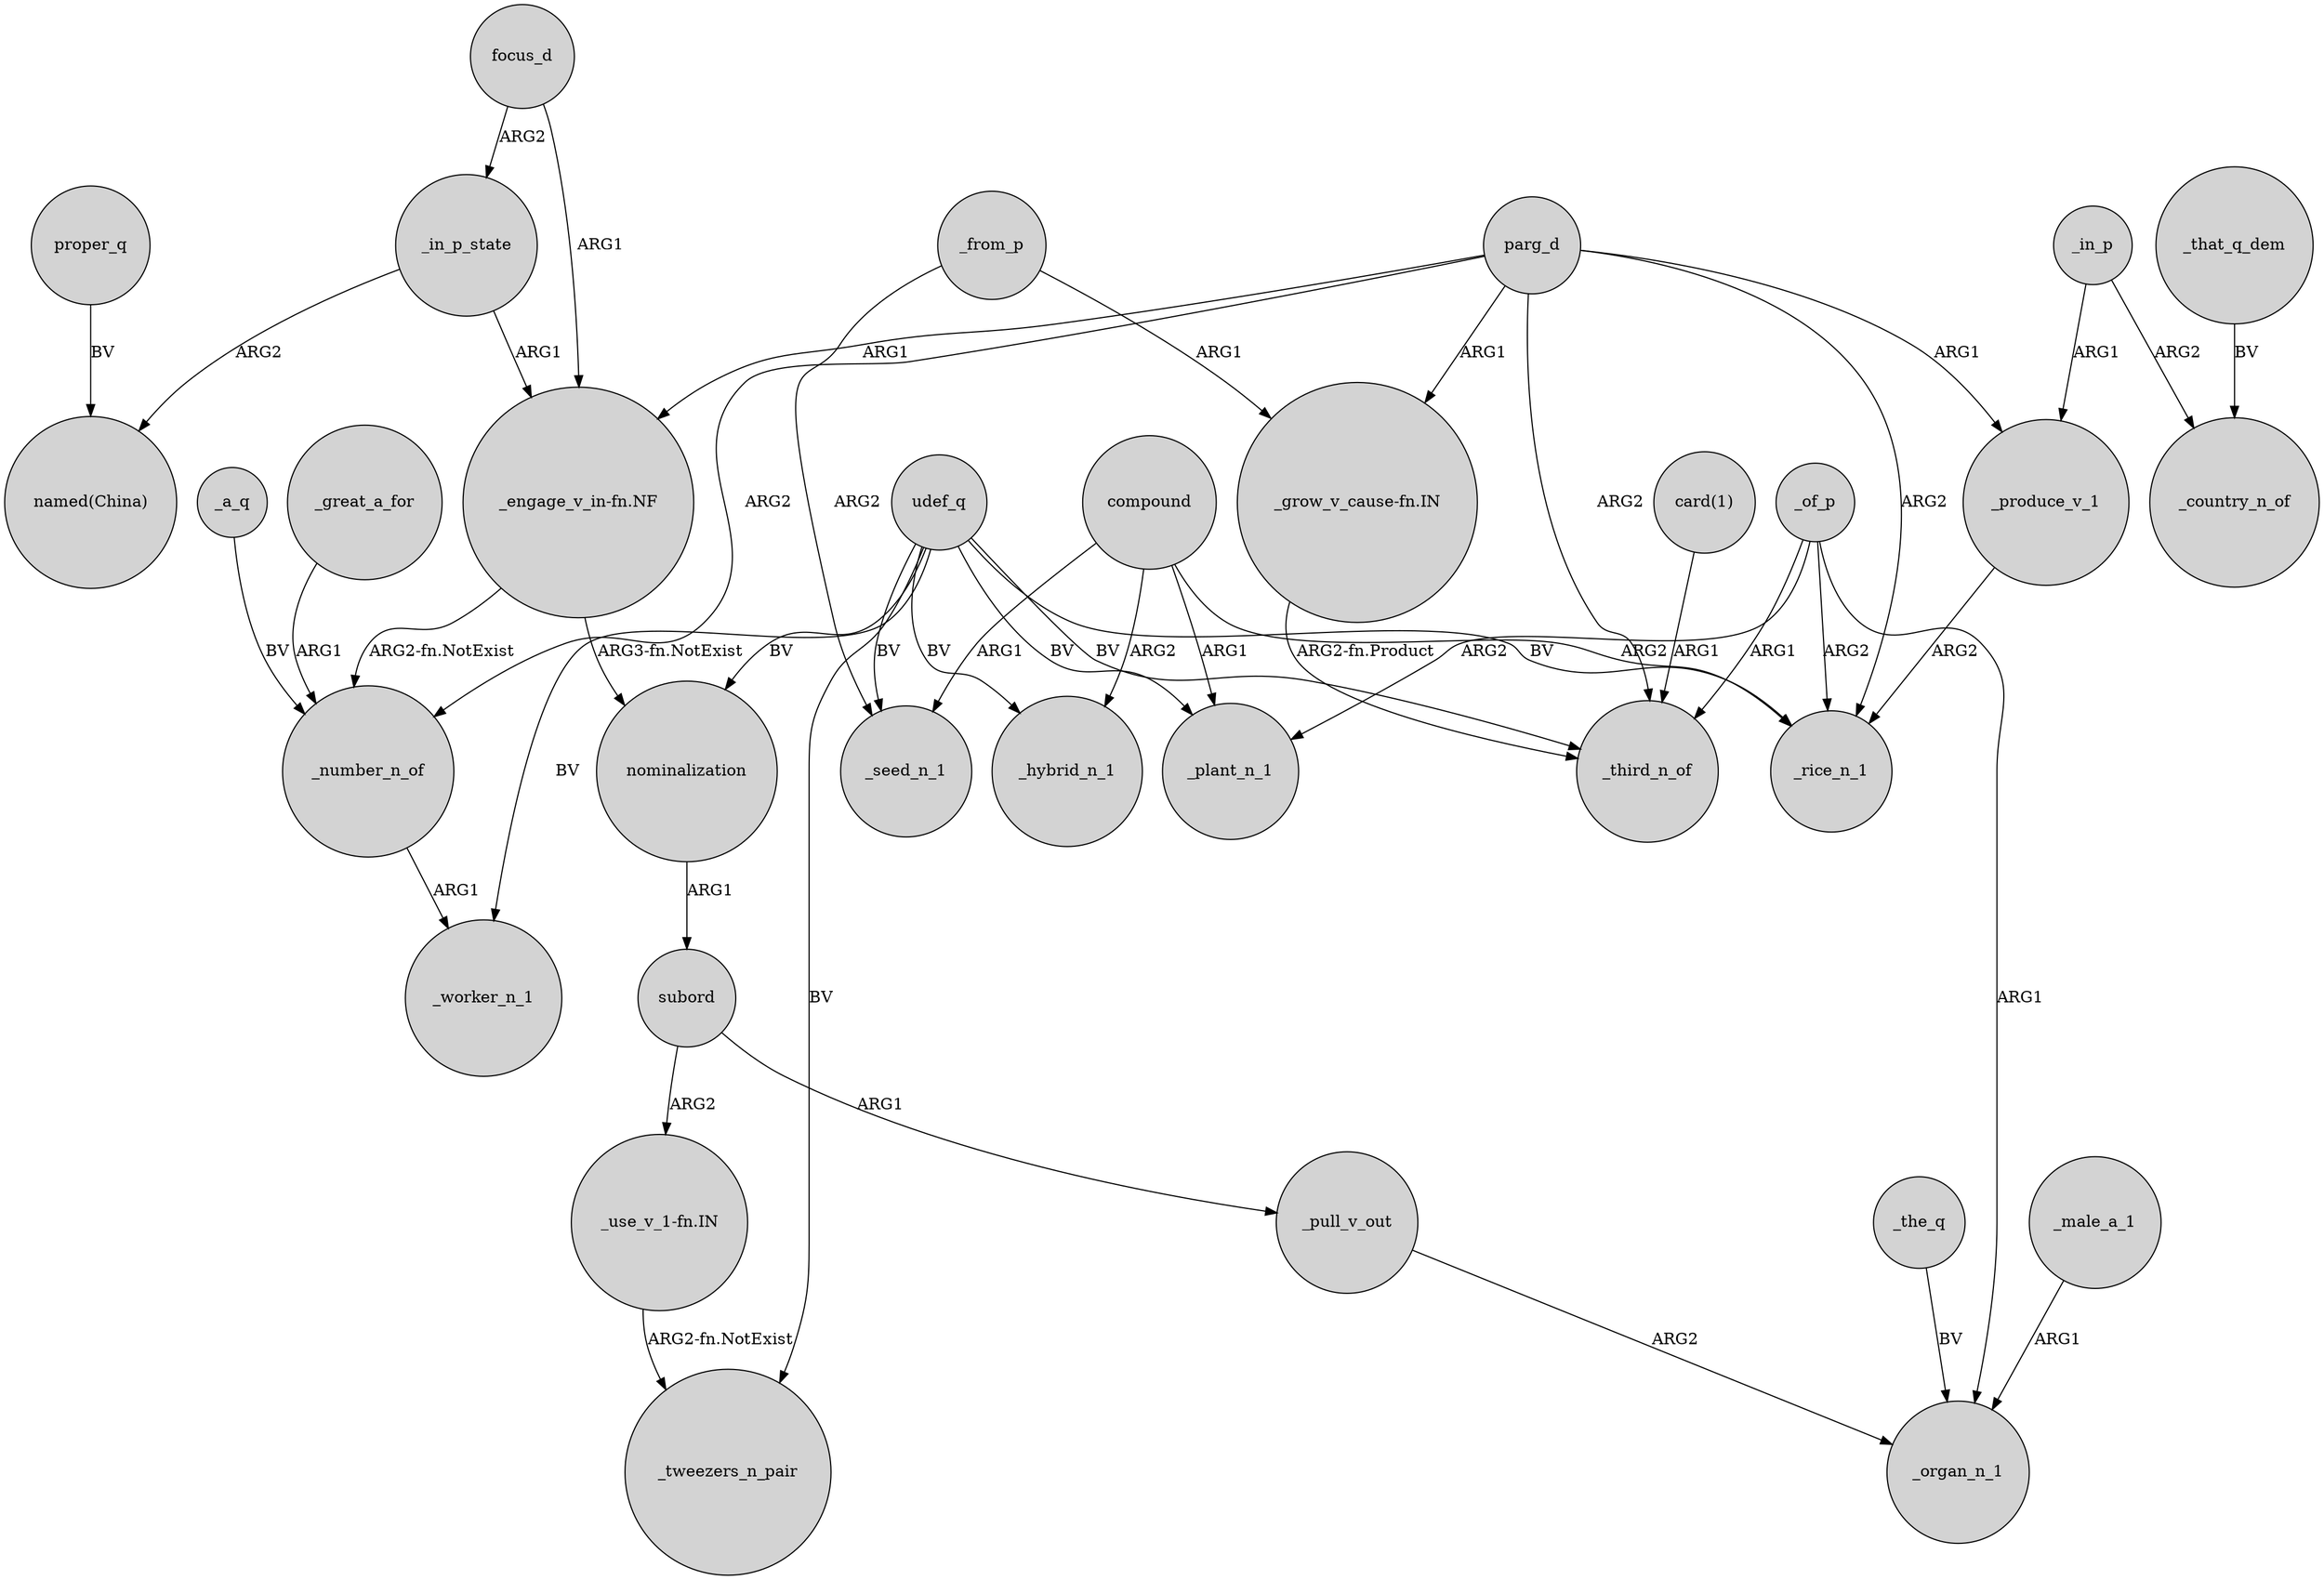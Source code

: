 digraph {
	node [shape=circle style=filled]
	_of_p -> _third_n_of [label=ARG1]
	_from_p -> _seed_n_1 [label=ARG2]
	_a_q -> _number_n_of [label=BV]
	_great_a_for -> _number_n_of [label=ARG1]
	_the_q -> _organ_n_1 [label=BV]
	udef_q -> _rice_n_1 [label=BV]
	_of_p -> _rice_n_1 [label=ARG2]
	_that_q_dem -> _country_n_of [label=BV]
	udef_q -> _seed_n_1 [label=BV]
	udef_q -> _third_n_of [label=BV]
	udef_q -> _worker_n_1 [label=BV]
	focus_d -> _in_p_state [label=ARG2]
	_in_p -> _country_n_of [label=ARG2]
	parg_d -> _third_n_of [label=ARG2]
	_number_n_of -> _worker_n_1 [label=ARG1]
	_produce_v_1 -> _rice_n_1 [label=ARG2]
	compound -> _plant_n_1 [label=ARG1]
	_in_p_state -> "named(China)" [label=ARG2]
	subord -> "_use_v_1-fn.IN" [label=ARG2]
	"_use_v_1-fn.IN" -> _tweezers_n_pair [label="ARG2-fn.NotExist"]
	compound -> _hybrid_n_1 [label=ARG2]
	_male_a_1 -> _organ_n_1 [label=ARG1]
	parg_d -> _produce_v_1 [label=ARG1]
	parg_d -> "_engage_v_in-fn.NF" [label=ARG1]
	focus_d -> "_engage_v_in-fn.NF" [label=ARG1]
	"_engage_v_in-fn.NF" -> nominalization [label="ARG3-fn.NotExist"]
	_of_p -> _plant_n_1 [label=ARG2]
	_from_p -> "_grow_v_cause-fn.IN" [label=ARG1]
	parg_d -> _rice_n_1 [label=ARG2]
	udef_q -> _tweezers_n_pair [label=BV]
	nominalization -> subord [label=ARG1]
	compound -> _rice_n_1 [label=ARG2]
	"card(1)" -> _third_n_of [label=ARG1]
	udef_q -> _plant_n_1 [label=BV]
	udef_q -> nominalization [label=BV]
	proper_q -> "named(China)" [label=BV]
	"_grow_v_cause-fn.IN" -> _third_n_of [label="ARG2-fn.Product"]
	_pull_v_out -> _organ_n_1 [label=ARG2]
	_in_p_state -> "_engage_v_in-fn.NF" [label=ARG1]
	parg_d -> _number_n_of [label=ARG2]
	parg_d -> "_grow_v_cause-fn.IN" [label=ARG1]
	udef_q -> _hybrid_n_1 [label=BV]
	subord -> _pull_v_out [label=ARG1]
	compound -> _seed_n_1 [label=ARG1]
	"_engage_v_in-fn.NF" -> _number_n_of [label="ARG2-fn.NotExist"]
	_of_p -> _organ_n_1 [label=ARG1]
	_in_p -> _produce_v_1 [label=ARG1]
}
